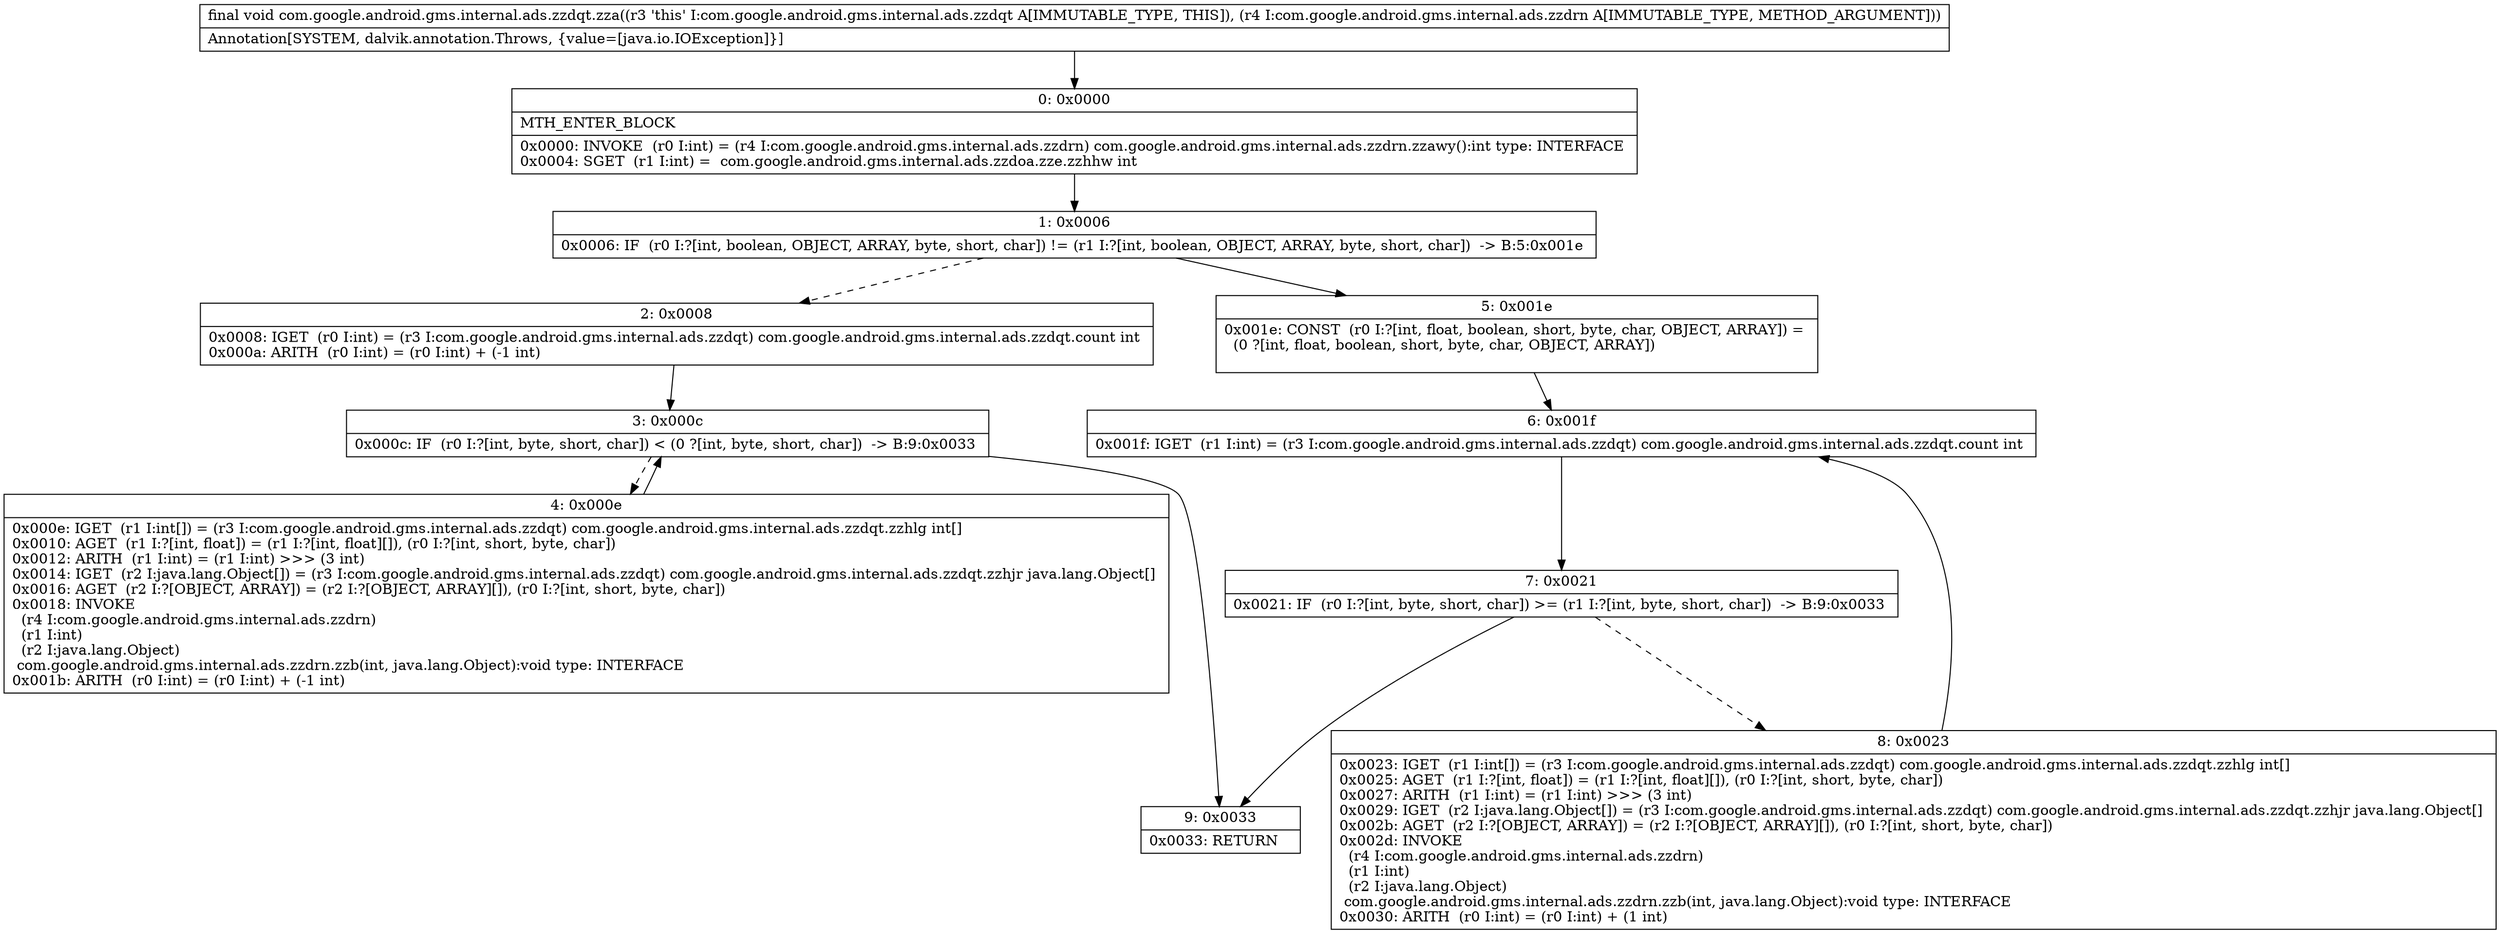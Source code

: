 digraph "CFG forcom.google.android.gms.internal.ads.zzdqt.zza(Lcom\/google\/android\/gms\/internal\/ads\/zzdrn;)V" {
Node_0 [shape=record,label="{0\:\ 0x0000|MTH_ENTER_BLOCK\l|0x0000: INVOKE  (r0 I:int) = (r4 I:com.google.android.gms.internal.ads.zzdrn) com.google.android.gms.internal.ads.zzdrn.zzawy():int type: INTERFACE \l0x0004: SGET  (r1 I:int) =  com.google.android.gms.internal.ads.zzdoa.zze.zzhhw int \l}"];
Node_1 [shape=record,label="{1\:\ 0x0006|0x0006: IF  (r0 I:?[int, boolean, OBJECT, ARRAY, byte, short, char]) != (r1 I:?[int, boolean, OBJECT, ARRAY, byte, short, char])  \-\> B:5:0x001e \l}"];
Node_2 [shape=record,label="{2\:\ 0x0008|0x0008: IGET  (r0 I:int) = (r3 I:com.google.android.gms.internal.ads.zzdqt) com.google.android.gms.internal.ads.zzdqt.count int \l0x000a: ARITH  (r0 I:int) = (r0 I:int) + (\-1 int) \l}"];
Node_3 [shape=record,label="{3\:\ 0x000c|0x000c: IF  (r0 I:?[int, byte, short, char]) \< (0 ?[int, byte, short, char])  \-\> B:9:0x0033 \l}"];
Node_4 [shape=record,label="{4\:\ 0x000e|0x000e: IGET  (r1 I:int[]) = (r3 I:com.google.android.gms.internal.ads.zzdqt) com.google.android.gms.internal.ads.zzdqt.zzhlg int[] \l0x0010: AGET  (r1 I:?[int, float]) = (r1 I:?[int, float][]), (r0 I:?[int, short, byte, char]) \l0x0012: ARITH  (r1 I:int) = (r1 I:int) \>\>\> (3 int) \l0x0014: IGET  (r2 I:java.lang.Object[]) = (r3 I:com.google.android.gms.internal.ads.zzdqt) com.google.android.gms.internal.ads.zzdqt.zzhjr java.lang.Object[] \l0x0016: AGET  (r2 I:?[OBJECT, ARRAY]) = (r2 I:?[OBJECT, ARRAY][]), (r0 I:?[int, short, byte, char]) \l0x0018: INVOKE  \l  (r4 I:com.google.android.gms.internal.ads.zzdrn)\l  (r1 I:int)\l  (r2 I:java.lang.Object)\l com.google.android.gms.internal.ads.zzdrn.zzb(int, java.lang.Object):void type: INTERFACE \l0x001b: ARITH  (r0 I:int) = (r0 I:int) + (\-1 int) \l}"];
Node_5 [shape=record,label="{5\:\ 0x001e|0x001e: CONST  (r0 I:?[int, float, boolean, short, byte, char, OBJECT, ARRAY]) = \l  (0 ?[int, float, boolean, short, byte, char, OBJECT, ARRAY])\l \l}"];
Node_6 [shape=record,label="{6\:\ 0x001f|0x001f: IGET  (r1 I:int) = (r3 I:com.google.android.gms.internal.ads.zzdqt) com.google.android.gms.internal.ads.zzdqt.count int \l}"];
Node_7 [shape=record,label="{7\:\ 0x0021|0x0021: IF  (r0 I:?[int, byte, short, char]) \>= (r1 I:?[int, byte, short, char])  \-\> B:9:0x0033 \l}"];
Node_8 [shape=record,label="{8\:\ 0x0023|0x0023: IGET  (r1 I:int[]) = (r3 I:com.google.android.gms.internal.ads.zzdqt) com.google.android.gms.internal.ads.zzdqt.zzhlg int[] \l0x0025: AGET  (r1 I:?[int, float]) = (r1 I:?[int, float][]), (r0 I:?[int, short, byte, char]) \l0x0027: ARITH  (r1 I:int) = (r1 I:int) \>\>\> (3 int) \l0x0029: IGET  (r2 I:java.lang.Object[]) = (r3 I:com.google.android.gms.internal.ads.zzdqt) com.google.android.gms.internal.ads.zzdqt.zzhjr java.lang.Object[] \l0x002b: AGET  (r2 I:?[OBJECT, ARRAY]) = (r2 I:?[OBJECT, ARRAY][]), (r0 I:?[int, short, byte, char]) \l0x002d: INVOKE  \l  (r4 I:com.google.android.gms.internal.ads.zzdrn)\l  (r1 I:int)\l  (r2 I:java.lang.Object)\l com.google.android.gms.internal.ads.zzdrn.zzb(int, java.lang.Object):void type: INTERFACE \l0x0030: ARITH  (r0 I:int) = (r0 I:int) + (1 int) \l}"];
Node_9 [shape=record,label="{9\:\ 0x0033|0x0033: RETURN   \l}"];
MethodNode[shape=record,label="{final void com.google.android.gms.internal.ads.zzdqt.zza((r3 'this' I:com.google.android.gms.internal.ads.zzdqt A[IMMUTABLE_TYPE, THIS]), (r4 I:com.google.android.gms.internal.ads.zzdrn A[IMMUTABLE_TYPE, METHOD_ARGUMENT]))  | Annotation[SYSTEM, dalvik.annotation.Throws, \{value=[java.io.IOException]\}]\l}"];
MethodNode -> Node_0;
Node_0 -> Node_1;
Node_1 -> Node_2[style=dashed];
Node_1 -> Node_5;
Node_2 -> Node_3;
Node_3 -> Node_4[style=dashed];
Node_3 -> Node_9;
Node_4 -> Node_3;
Node_5 -> Node_6;
Node_6 -> Node_7;
Node_7 -> Node_8[style=dashed];
Node_7 -> Node_9;
Node_8 -> Node_6;
}


